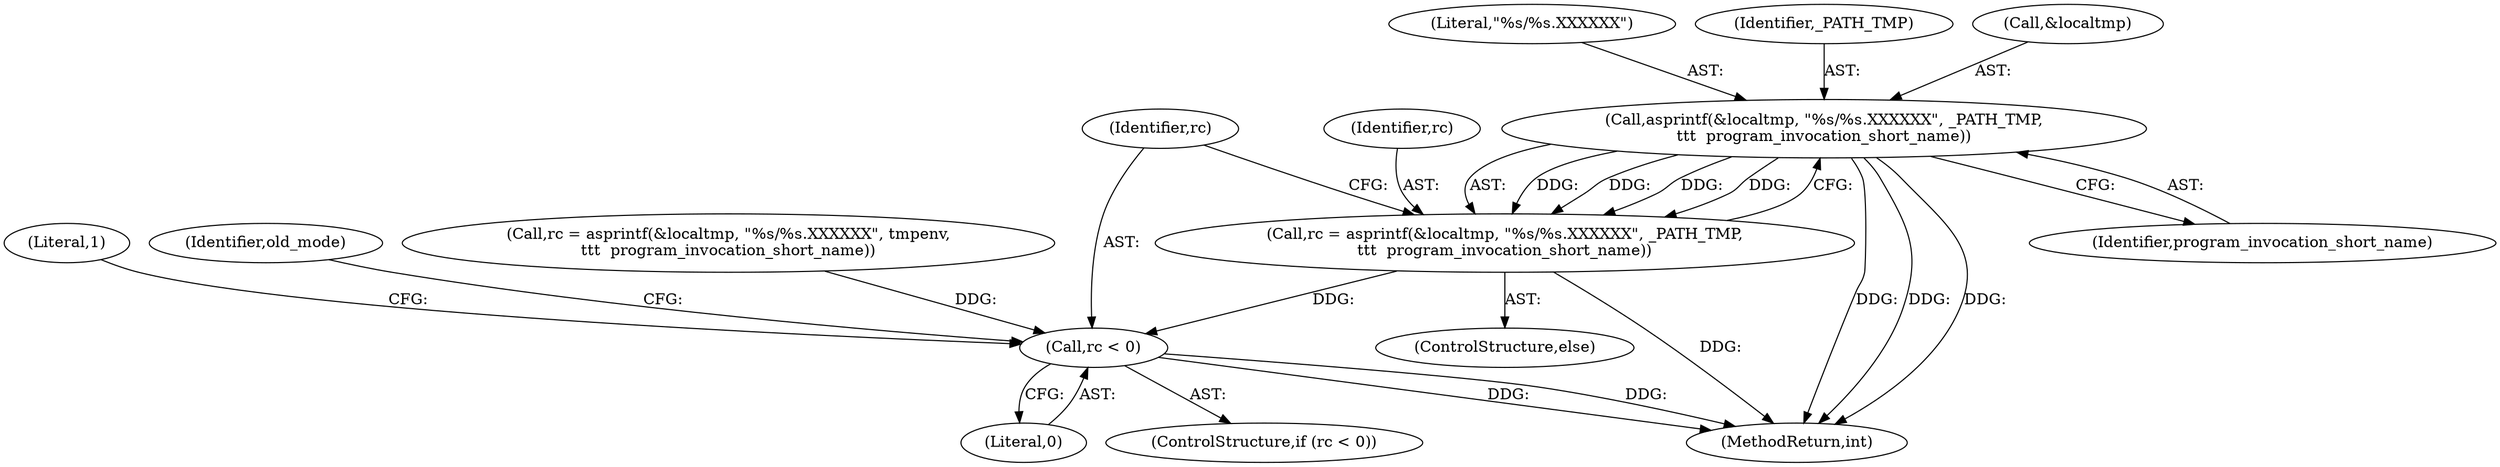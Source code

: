 digraph "1_util-linux_bde91c85bdc77975155058276f99d2e0f5eab5a9_0@API" {
"1000135" [label="(Call,asprintf(&localtmp, \"%s/%s.XXXXXX\", _PATH_TMP,\n\t\t\t  program_invocation_short_name))"];
"1000133" [label="(Call,rc = asprintf(&localtmp, \"%s/%s.XXXXXX\", _PATH_TMP,\n\t\t\t  program_invocation_short_name))"];
"1000142" [label="(Call,rc < 0)"];
"1000144" [label="(Literal,0)"];
"1000142" [label="(Call,rc < 0)"];
"1000138" [label="(Literal,\"%s/%s.XXXXXX\")"];
"1000147" [label="(Literal,1)"];
"1000141" [label="(ControlStructure,if (rc < 0))"];
"1000149" [label="(Identifier,old_mode)"];
"1000139" [label="(Identifier,_PATH_TMP)"];
"1000132" [label="(ControlStructure,else)"];
"1000135" [label="(Call,asprintf(&localtmp, \"%s/%s.XXXXXX\", _PATH_TMP,\n\t\t\t  program_invocation_short_name))"];
"1000182" [label="(MethodReturn,int)"];
"1000124" [label="(Call,rc = asprintf(&localtmp, \"%s/%s.XXXXXX\", tmpenv,\n\t\t\t  program_invocation_short_name))"];
"1000136" [label="(Call,&localtmp)"];
"1000140" [label="(Identifier,program_invocation_short_name)"];
"1000143" [label="(Identifier,rc)"];
"1000133" [label="(Call,rc = asprintf(&localtmp, \"%s/%s.XXXXXX\", _PATH_TMP,\n\t\t\t  program_invocation_short_name))"];
"1000134" [label="(Identifier,rc)"];
"1000135" -> "1000133"  [label="AST: "];
"1000135" -> "1000140"  [label="CFG: "];
"1000136" -> "1000135"  [label="AST: "];
"1000138" -> "1000135"  [label="AST: "];
"1000139" -> "1000135"  [label="AST: "];
"1000140" -> "1000135"  [label="AST: "];
"1000133" -> "1000135"  [label="CFG: "];
"1000135" -> "1000182"  [label="DDG: "];
"1000135" -> "1000182"  [label="DDG: "];
"1000135" -> "1000182"  [label="DDG: "];
"1000135" -> "1000133"  [label="DDG: "];
"1000135" -> "1000133"  [label="DDG: "];
"1000135" -> "1000133"  [label="DDG: "];
"1000135" -> "1000133"  [label="DDG: "];
"1000133" -> "1000132"  [label="AST: "];
"1000134" -> "1000133"  [label="AST: "];
"1000143" -> "1000133"  [label="CFG: "];
"1000133" -> "1000182"  [label="DDG: "];
"1000133" -> "1000142"  [label="DDG: "];
"1000142" -> "1000141"  [label="AST: "];
"1000142" -> "1000144"  [label="CFG: "];
"1000143" -> "1000142"  [label="AST: "];
"1000144" -> "1000142"  [label="AST: "];
"1000147" -> "1000142"  [label="CFG: "];
"1000149" -> "1000142"  [label="CFG: "];
"1000142" -> "1000182"  [label="DDG: "];
"1000142" -> "1000182"  [label="DDG: "];
"1000124" -> "1000142"  [label="DDG: "];
}
